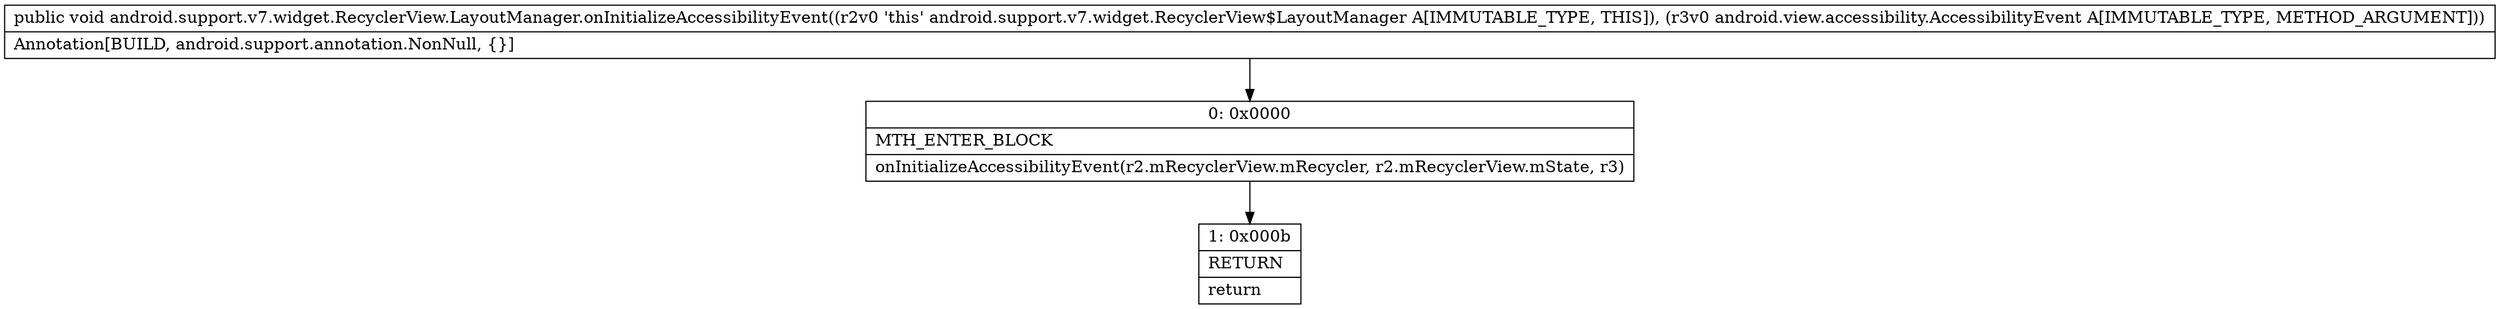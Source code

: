 digraph "CFG forandroid.support.v7.widget.RecyclerView.LayoutManager.onInitializeAccessibilityEvent(Landroid\/view\/accessibility\/AccessibilityEvent;)V" {
Node_0 [shape=record,label="{0\:\ 0x0000|MTH_ENTER_BLOCK\l|onInitializeAccessibilityEvent(r2.mRecyclerView.mRecycler, r2.mRecyclerView.mState, r3)\l}"];
Node_1 [shape=record,label="{1\:\ 0x000b|RETURN\l|return\l}"];
MethodNode[shape=record,label="{public void android.support.v7.widget.RecyclerView.LayoutManager.onInitializeAccessibilityEvent((r2v0 'this' android.support.v7.widget.RecyclerView$LayoutManager A[IMMUTABLE_TYPE, THIS]), (r3v0 android.view.accessibility.AccessibilityEvent A[IMMUTABLE_TYPE, METHOD_ARGUMENT]))  | Annotation[BUILD, android.support.annotation.NonNull, \{\}]\l}"];
MethodNode -> Node_0;
Node_0 -> Node_1;
}

